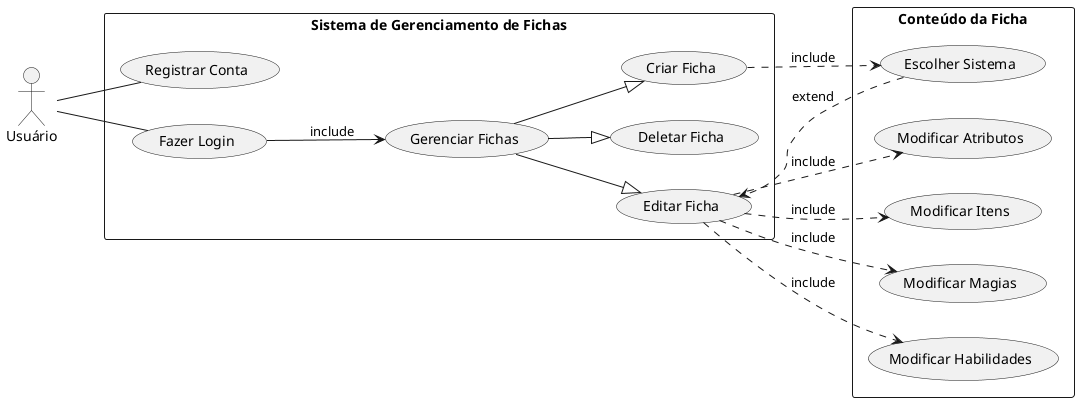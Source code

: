 @startuml
left to right direction

actor "Usuário" as U

rectangle "Sistema de Gerenciamento de Fichas" {
  usecase "Registrar Conta" as UC_Registrar
  usecase "Fazer Login" as UC_Login
  usecase "Gerenciar Fichas" as UC_Gerenciar
  usecase "Criar Ficha" as UC_Criar
  usecase "Deletar Ficha" as UC_Deletar
  usecase "Editar Ficha" as UC_Editar
}

rectangle "Conteúdo da Ficha" {
  usecase "Escolher Sistema" as UC_EscolherSistema
  usecase "Modificar Atributos" as UC_ModAtributos
  usecase "Modificar Itens" as UC_ModItens
  usecase "Modificar Magias" as UC_ModMagias
  usecase "Modificar Habilidades" as UC_ModHabilidades
}

U -- UC_Registrar
U -- UC_Login

UC_Login --> UC_Gerenciar : include

UC_Gerenciar --|> UC_Criar
UC_Gerenciar --|> UC_Deletar
UC_Gerenciar --|> UC_Editar

UC_Criar ..> UC_EscolherSistema : include
UC_EscolherSistema ..> UC_Editar : extend
UC_Editar ..> UC_ModAtributos : include
UC_Editar ..> UC_ModItens : include
UC_Editar ..> UC_ModMagias : include
UC_Editar ..> UC_ModHabilidades : include

@enduml